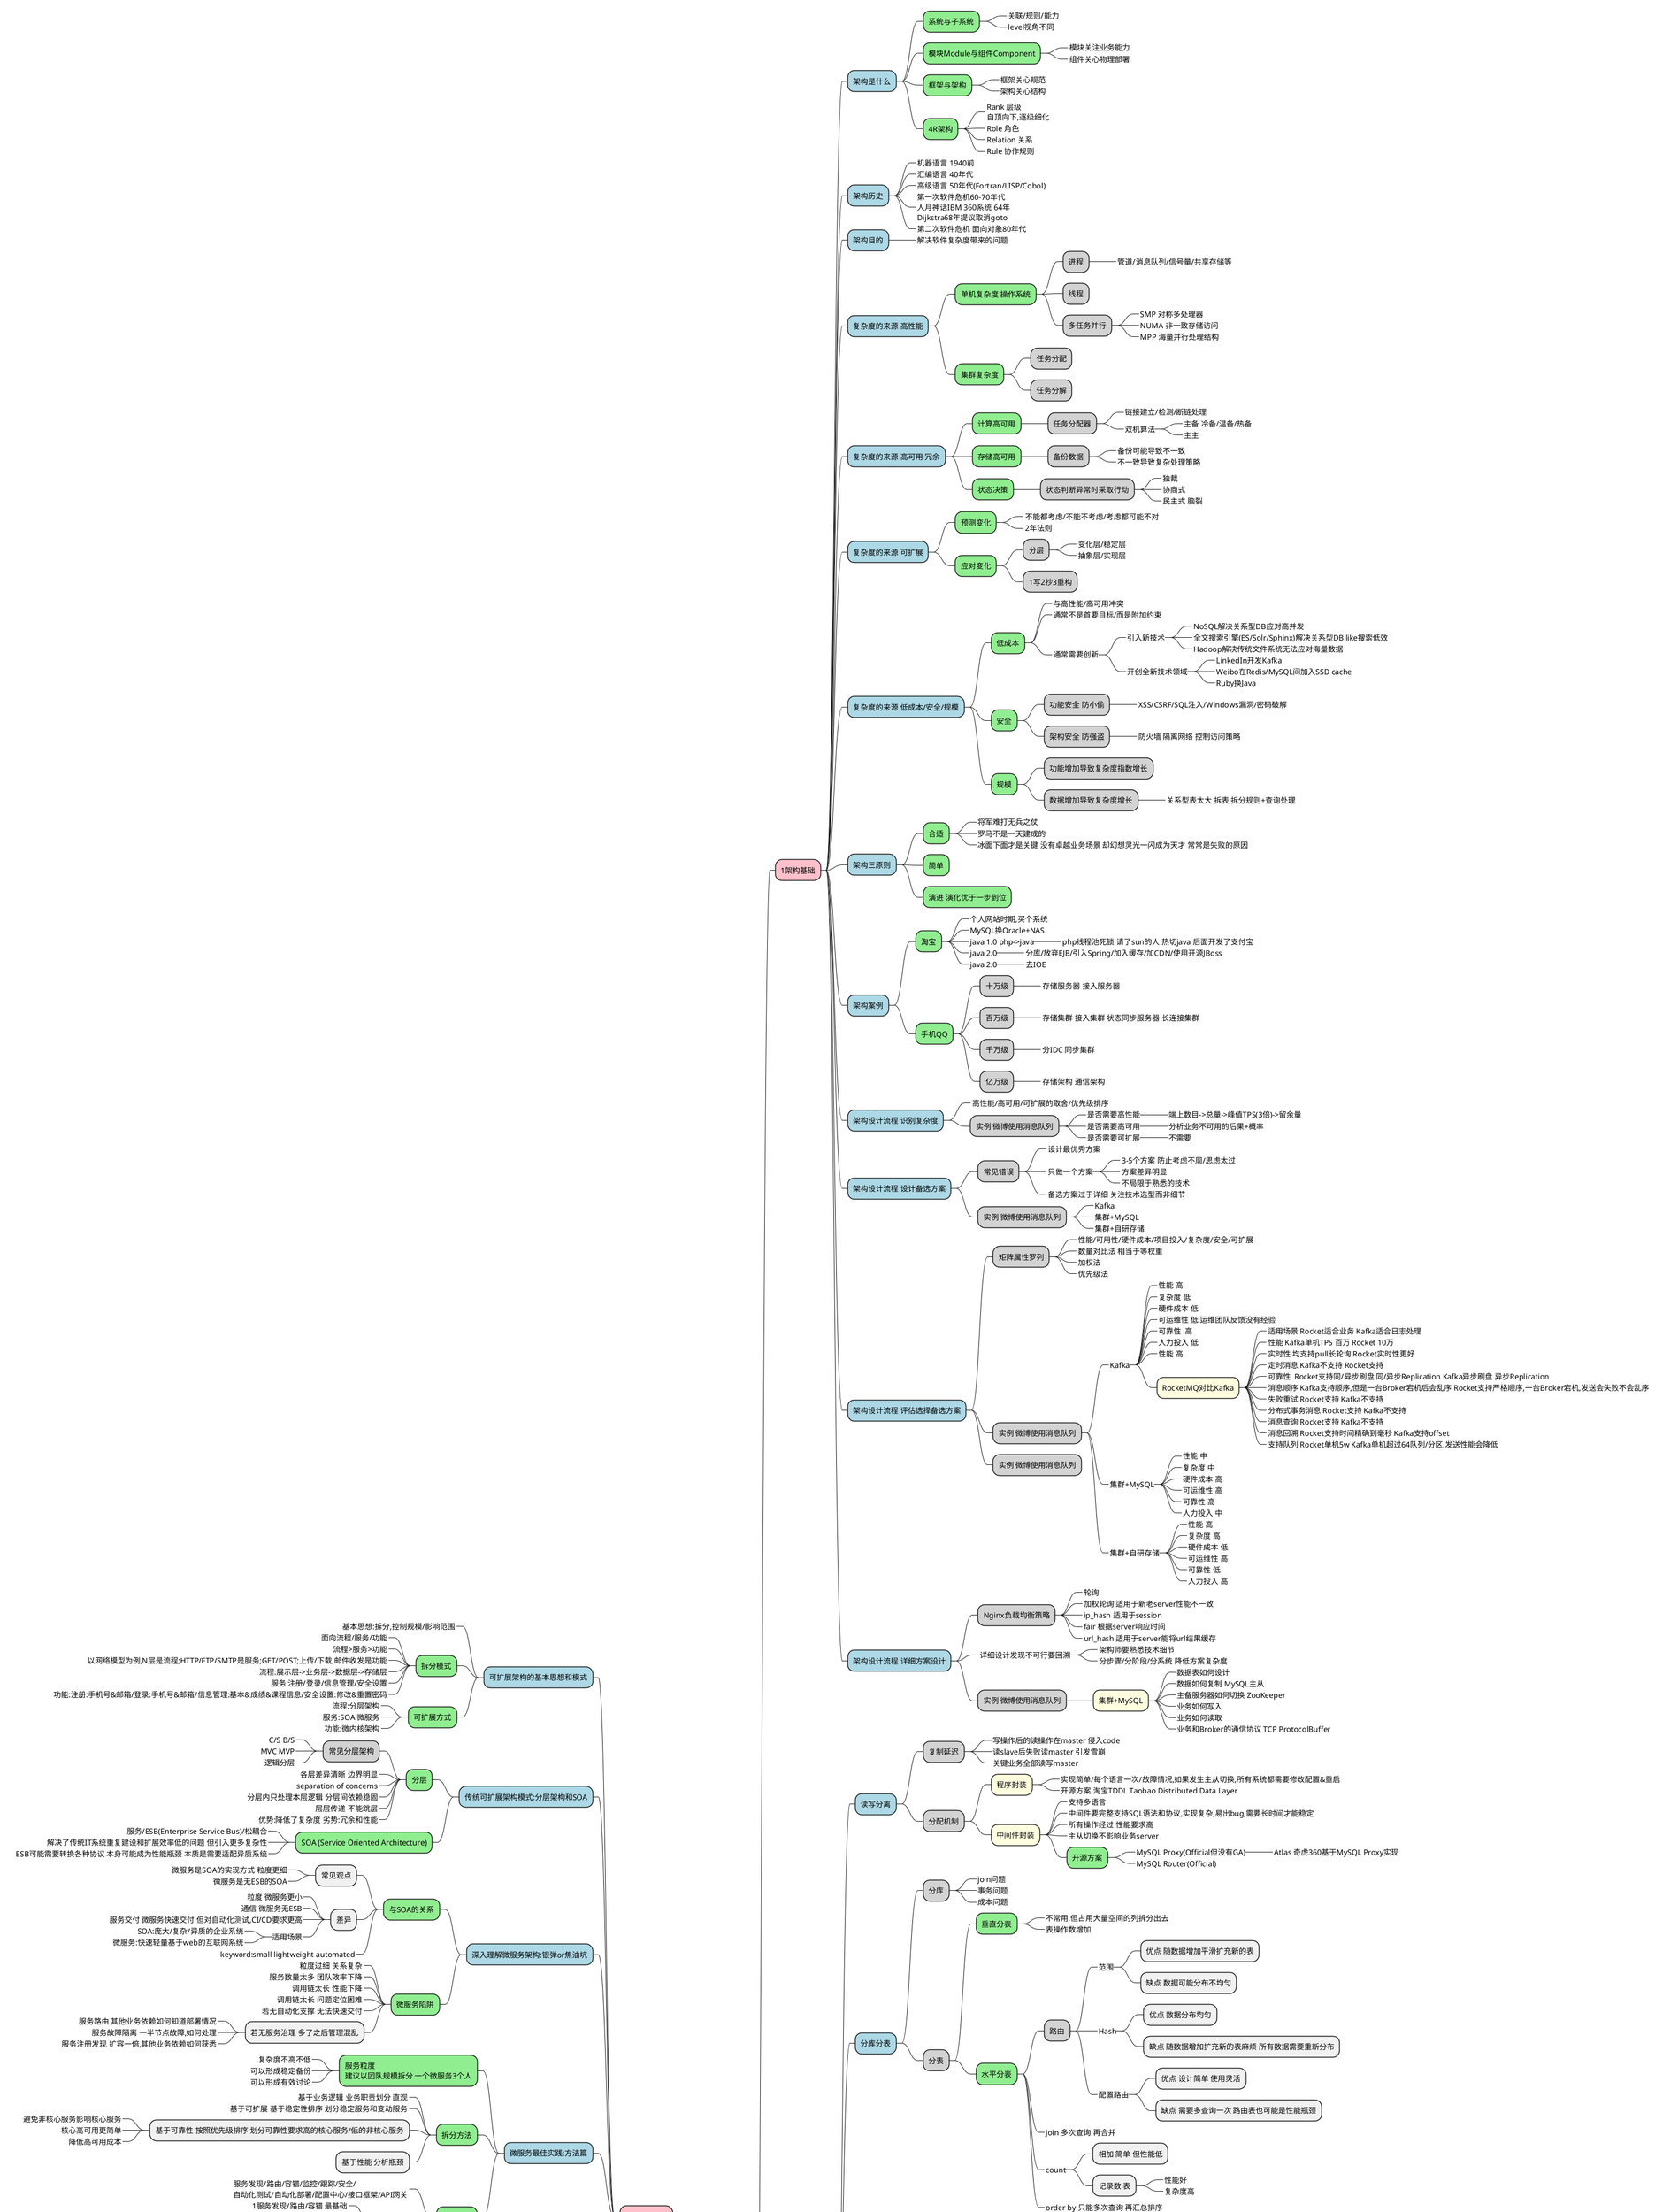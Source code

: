 @startmindmap
*[#orange] 架构基础\n判断和取舍
    *[#pink] 1架构基础
        *[#lightblue] 架构是什么
            *[#lightgreen] 系统与子系统
                *_ 关联/规则/能力
                *_ level视角不同
            *[#lightgreen] 模块Module与组件Component
                *_ 模块关注业务能力
                *_ 组件关心物理部署
            *[#lightgreen] 框架与架构
                *_ 框架关心规范
                *_ 架构关心结构
            *[#lightgreen] 4R架构
                *_ Rank 层级\n自顶向下,逐级细化
                *_ Role 角色
                *_ Relation 关系
                *_ Rule 协作规则
        *[#lightblue] 架构历史
            *_ 机器语言 1940前
            *_ 汇编语言 40年代
            *_ 高级语言 50年代(Fortran/LISP/Cobol)
            *_ 第一次软件危机60-70年代\n人月神话IBM 360系统 64年\nDijkstra68年提议取消goto
            *_ 第二次软件危机 面向对象80年代
        *[#lightblue] 架构目的
            *_ 解决软件复杂度带来的问题
        *[#lightblue] 复杂度的来源 高性能
            *[#lightgreen] 单机复杂度 操作系统
                *[#lightgrey] 进程
                    *_ 管道/消息队列/信号量/共享存储等
                *[#lightgrey] 线程
                *[#lightgrey] 多任务并行
                    *_ SMP 对称多处理器
                    *_ NUMA 非一致存储访问
                    *_ MPP 海量并行处理结构
            *[#lightgreen] 集群复杂度
                *[#lightgrey] 任务分配
                *[#lightgrey] 任务分解
        *[#lightblue] 复杂度的来源 高可用 冗余
            *[#lightgreen] 计算高可用
                *[#lightgrey] 任务分配器
                    *_ 链接建立/检测/断链处理
                    *_ 双机算法
                        *_ 主备 冷备/温备/热备
                        *_ 主主
            *[#lightgreen] 存储高可用
                *[#lightgrey] 备份数据
                    *_ 备份可能导致不一致
                    *_ 不一致导致复杂处理策略
            *[#lightgreen] 状态决策
                *[#lightgrey] 状态判断异常时采取行动
                    *_ 独裁
                    *_ 协商式
                    *_ 民主式 脑裂
        *[#lightblue] 复杂度的来源 可扩展
            *[#lightgreen] 预测变化
                *_ 不能都考虑/不能不考虑/考虑都可能不对
                *_ 2年法则
            *[#lightgreen] 应对变化
                *[#lightgrey] 分层
                    *_ 变化层/稳定层
                    *_ 抽象层/实现层
                *[#lightgrey] 1写2抄3重构
        *[#lightblue] 复杂度的来源 低成本/安全/规模
            *[#lightgreen] 低成本
                *_ 与高性能/高可用冲突
                *_ 通常不是首要目标/而是附加约束
                *_ 通常需要创新
                    *_ 引入新技术
                        *_ NoSQL解决关系型DB应对高并发
                        *_ 全文搜索引擎(ES/Solr/Sphinx)解决关系型DB like搜索低效
                        *_ Hadoop解决传统文件系统无法应对海量数据
                    *_ 开创全新技术领域
                        *_ LinkedIn开发Kafka
                        *_ Weibo在Redis/MySQL间加入SSD cache
                        *_ Ruby换Java
            *[#lightgreen] 安全
                *[#lightgrey] 功能安全 防小偷
                    *_ XSS/CSRF/SQL注入/Windows漏洞/密码破解
                *[#lightgrey] 架构安全 防强盗
                    *_ 防火墙 隔离网络 控制访问策略
            *[#lightgreen] 规模
                *[#lightgrey] 功能增加导致复杂度指数增长
                *[#lightgrey] 数据增加导致复杂度增长
                    *_ 关系型表太大 拆表 拆分规则+查询处理
        *[#lightblue] 架构三原则
            *[#lightgreen] 合适
                *_ 将军难打无兵之仗
                *_ 罗马不是一天建成的
                *_ 冰面下面才是关键 没有卓越业务场景 却幻想灵光一闪成为天才 常常是失败的原因
            *[#lightgreen] 简单
            *[#lightgreen] 演进 演化优于一步到位
        *[#lightblue] 架构案例
            *[#lightgreen] 淘宝
                *_ 个人网站时期,买个系统
                *_ MySQL换Oracle+NAS
                *_ java 1.0 php->java
                    *_ php线程池死锁 请了sun的人 热切java 后面开发了支付宝
                *_ java 2.0
                    *_ 分库/放弃EJB/引入Spring/加入缓存/加CDN/使用开源JBoss
                *_ java 2.0
                    *_ 去IOE
            *[#lightgreen] 手机QQ
                *[#lightgrey] 十万级
                    *_ 存储服务器 接入服务器
                *[#lightgrey] 百万级
                    *_ 存储集群 接入集群 状态同步服务器 长连接集群
                *[#lightgrey] 千万级
                    *_ 分IDC 同步集群
                *[#lightgrey] 亿万级
                    *_ 存储架构 通信架构
        *[#lightblue] 架构设计流程 识别复杂度
            *_ 高性能/高可用/可扩展的取舍/优先级排序
            *[#lightgrey] 实例 微博使用消息队列
                *_ 是否需要高性能
                    *_ 端上数目->总量->峰值TPS(3倍)->留余量
                *_ 是否需要高可用
                    *_ 分析业务不可用的后果+概率
                *_ 是否需要可扩展
                    *_ 不需要
        *[#lightblue] 架构设计流程 设计备选方案
            *[#lightgrey] 常见错误
                *_ 设计最优秀方案
                *_ 只做一个方案
                    *_ 3-5个方案 防止考虑不周/思虑太过
                    *_ 方案差异明显
                    *_ 不局限于熟悉的技术
                *_ 备选方案过于详细 关注技术选型而非细节
            *[#lightgrey] 实例 微博使用消息队列
                *_ Kafka
                *_ 集群+MySQL
                *_ 集群+自研存储
        *[#lightblue] 架构设计流程 评估选择备选方案
            *[#lightgrey] 矩阵属性罗列
                *_ 性能/可用性/硬件成本/项目投入/复杂度/安全/可扩展
                *_ 数量对比法 相当于等权重
                *_ 加权法
                *_ 优先级法
            *[#lightgrey] 实例 微博使用消息队列
                *_ Kafka
                    *_ 性能 高
                    *_ 复杂度 低
                    *_ 硬件成本 低
                    *_ 可运维性 低 运维团队反馈没有经验
                    *_ 可靠性  高
                    *_ 人力投入 低
                    *_ 性能 高
                    *[#lightyellow] RocketMQ对比Kafka
                        *_ 适用场景 Rocket适合业务 Kafka适合日志处理
                        *_ 性能 Kafka单机TPS 百万 Rocket 10万
                        *_ 实时性 均支持pull长轮询 Rocket实时性更好
                        *_ 定时消息 Kafka不支持 Rocket支持
                        *_ 可靠性  Rocket支持同/异步刷盘 同/异步Replication Kafka异步刷盘 异步Replication
                        *_ 消息顺序 Kafka支持顺序,但是一台Broker宕机后会乱序 Rocket支持严格顺序,一台Broker宕机,发送会失败不会乱序
                        *_ 失败重试 Rocket支持 Kafka不支持
                        *_ 分布式事务消息 Rocket支持 Kafka不支持
                        *_ 消息查询 Rocket支持 Kafka不支持
                        *_ 消息回溯 Rocket支持时间精确到毫秒 Kafka支持offset
                        *_ 支持队列 Rocket单机5w Kafka单机超过64队列/分区,发送性能会降低
                *_ 集群+MySQL
                    *_ 性能 中
                    *_ 复杂度 中
                    *_ 硬件成本 高
                    *_ 可运维性 高
                    *_ 可靠性 高
                    *_ 人力投入 中
                *_ 集群+自研存储
                    *_ 性能 高
                    *_ 复杂度 高
                    *_ 硬件成本 低
                    *_ 可运维性 高
                    *_ 可靠性 低
                    *_ 人力投入 高
            *[#lightgrey] 实例 微博使用消息队列
        *[#lightblue] 架构设计流程 详细方案设计
            *[#lightgrey] Nginx负载均衡策略
                *_ 轮询
                *_ 加权轮询 适用于新老server性能不一致
                *_ ip_hash 适用于session
                *_ fair 根据server响应时间
                *_ url_hash 适用于server能将url结果缓存
            *_ 详细设计发现不可行要回溯
                *_ 架构师要熟悉技术细节
                *_ 分步骤/分阶段/分系统 降低方案复杂度
            *[#lightgrey] 实例 微博使用消息队列
                *[#lightyellow] 集群+MySQL
                    *_ 数据表如何设计
                    *_ 数据如何复制 MySQL主从
                    *_ 主备服务器如何切换 ZooKeeper
                    *_ 业务如何写入
                    *_ 业务如何读取
                    *_ 业务和Broker的通信协议 TCP ProtocolBuffer
    *[#pink] 2高性能架构
        *[#lightblue] 读写分离
            *[#lightgrey] 复制延迟
                *_ 写操作后的读操作在master 侵入code
                *_ 读slave后失败读master 引发雪崩
                *_ 关键业务全部读写master
            *[#lightgrey] 分配机制
                *[#lightyellow] 程序封装
                    *_ 实现简单/每个语言一次/故障情况,如果发生主从切换,所有系统都需要修改配置&重启
                    *_ 开源方案 淘宝TDDL Taobao Distributed Data Layer
                *[#lightyellow] 中间件封装
                    *_ 支持多语言
                    *_ 中间件要完整支持SQL语法和协议,实现复杂,易出bug,需要长时间才能稳定
                    *_ 所有操作经过 性能要求高
                    *_ 主从切换不影响业务server
                    *[#lightgreen] 开源方案
                        *_ MySQL Proxy(Official但没有GA)
                            *_ Atlas 奇虎360基于MySQL Proxy实现
                        *_ MySQL Router(Official)
        *[#lightblue] 分库分表
            *[#lightgrey] 分库
                *_ join问题
                *_ 事务问题
                *_ 成本问题
            *[#lightgrey] 分表
                *[#lightgreen] 垂直分表
                    *_ 不常用,但占用大量空间的列拆分出去
                    *_ 表操作数增加
                *[#lightgreen] 水平分表
                    *[#lightgrey] 路由
                        *_ 范围
                            * 优点 随数据增加平滑扩充新的表
                            * 缺点 数据可能分布不均匀
                        *_ Hash
                            * 优点 数据分布均匀
                            * 缺点 随数据增加扩充新的表麻烦 所有数据需要重新分布
                        *_ 配置路由
                            * 优点 设计简单 使用灵活
                            * 缺点 需要多查询一次 路由表也可能是性能瓶颈
                    *_ join 多次查询 再合并
                    *_ count
                        * 相加 简单 但性能低
                        * 记录数 表
                            *_ 性能好
                            *_ 复杂度高
                    *_ order by 只能多次查询 再汇总排序
        *[#lightblue] NoSQL
            *[#lightgreen] 关系型DB的问题
                * 关系型存储行数据 无法支持复杂数据结构
                * schema强约束 扩展不便
                * 大数据场景IO较高 即使只对一列运算 整行数据进入内存
                * 全文搜索功能弱 like整表扫描
            *[#lightgreen] NoSQL的优势 牺牲ACID获得
            *[#lightgreen] KV存储 复杂数据结构 Redis
                * 事务仅支持I/C无法保证A/D
            *[#lightgreen] 文档数据库 解决强schema约束 MongoDB
                *_ 新增字段简单 历史数据不会出错 支持复杂数据结构
                *_ 不支持事务
                *_ 不支持join
            *[#lightgreen] 列式数据库 大数据IO问题 HBase
                *_ 节省IO 操作列不需要读整行数据
                *_ 数据压缩比高 列数据相似度更高
                *_ 频繁更新多个列时 可能有性能问题 因为多个列存储在磁盘不连续空间 随机写效率差
                *_ 因为压缩率高 更新需要解压缩更新再压缩
            *[#lightgreen] 全文搜索引擎 全文搜索能力 ElasticSearch
                *_ 基本原理 inverted index 正排是文档到单词
        *[#lightblue] 缓存架构
            *_ 单机MemCache tps 5万以上
            *[#lightgreen] 缓存穿透
                *_ 数据不存在 放逻辑空值预防
                *_ 缓存数据生成成本高
                    *_ 识别爬虫禁止访问 可能影响SEO(搜索引擎优化)和推广
                    *_ 监控识别 及时处理
            *[#lightgreen] 缓存雪崩
                *_ 更新锁 只有一个线程能更新缓存, 分布式情况可能需要分布式锁
                *_ 后台更新 缓存预热
            *[#lightgreen] 缓存热点
                *_ 多缓存节点 过期时间范围内随机
        *[#lightblue] 单服务器 PPC&TPC
            *[#lightgreen] 性能关键 并发模型
                *_ 如何处理连接
                *_ 如何处理请求
                *_ IO模型 阻塞与否/同步与否
                *_ 进程模型 单进程/多进程/多线程
            *[#lightgreen] PPC(Process Per Connection)
                * 流程
                    *_ 父进程 socket bind listen accept fork close
                    *_ 子进程 read 业务处理 write close
                * 问题
                    *_ fork代价高
                    *_ 进程通信复杂 IPC(Interprocess Communication)
                    *_ 并发不高 最多几百
                * pre-fork
                    * 优点 省去fork操作
                    * 缺点 惊群(Linux 2.6+解决)
                    * Apache MPM pre-fork 支持256连接
            *[#lightgreen] TPC(Thread Per Connection)
                * 流程
                    *_ 父进程 socket bind listen accept p-thread
                    *_ 子线程 read 业务处理 write close
                * 优点 解决 fork代价高/进程间通信复杂
                * 缺点 创建线程也有代价/线程间共享&互斥复杂/多线程互相影响(单线程可能导致进程退出)
                * pre-thread
                    * Apache MPM worker 默认支持16*25=400并发线程
        *[#lightblue] 单服务器 Reactor&Proactor
                
        *[#lightblue] 负载均衡 分类及架构
            *[#lightgreen] 负载均衡不只是为了业务单元的负载达到均衡状态/本质是业务分配器
            *[#lightgreen] DNS负载均衡 地理级别
                *_ 简单/成本低/就近访问 提升速度
                *_ 更新不及时/扩展性差/分配策略简单
            *[#lightgreen] 硬件负载均衡 F5/A10 集群级别
                *_ 功能&性能强(百万级)/稳定性好/支持安全防护
                *_ 价格高/扩展能力差
            *[#lightgreen] 软件负载均衡 机器级别
                *_ Nginx&LVS
                    *_ Nginx软件7层
                    *_ Linux内核4层
                    *_ 协议和灵活性 Nginx支持http/Email协议 LVS协议无关,都可以做,例如聊天/数据库
                *_ 简单/便宜/灵活
                *_ 性能一般(Nginx5w,LVS10w级)/功能没有硬件强/一般不具备安全功能(防火墙和防DDos攻击等)
        *[#lightblue] 负载均衡算法
            *[#lightgreen] 任务平分类/负载均衡类/性能最优/Hash类
            *[#lightgreen] 轮询 简单/不关心服务器状态
            *[#lightgreen] 加权轮询 解决机器能力不一致
            *[#lightgreen] 负载最低优先 感知机器状态/复杂
            *[#lightgreen] 性能最优类
                *_ 全部统计响应时间 本身也消耗性能
                *_ 部分统计 确定合适采样率 本身复杂
                *_ 统计周期如何确认 比较复杂
            *[#lightgreen] 任务平分类/负载均衡类/性能最优/Hash类
            *[#lightgreen] Hash类
                *_ 源地址
                *_ 业务ID
    *[#pink] 3高可用架构
        *[#lightblue] CAP理论
            *[#lightgreen] 分布式系统(inter-connected & share-data)在读写操作时,无法CAP三项全选
            *[#lightgreen] C consistency 一致性 对指定客户端来说,读操作保证返回最新写操作结果
            *[#lightgreen] A availability 可用性 非故障节点在合理时间返回合理响应
            *[#lightgreen] P partition tolerance 分区容忍性 网络分区后系统可以继续function
            *[#lightgreen] 逻辑上CA不可选 只能CP or AP
        *[#lightblue] CAP细节
            *[#lightgreen] CAP细节
                *_ CAP关注的是data not system
                *_ CAP是忽略网络延迟的
                *_ 既要考虑分区时CP or AP, 更要考虑不分区时尽量CA
                *_ 为分区恢复做准备
            *[#lightgreen] ACID
            *[#lightgreen] BASE
                *_ Basically Available 损失部分 保证核心
                *_ Soft State 即不一致
                *_ Eventually Consistency
        *[#lightblue] FMEA方法 排除可用性隐患
            *[#lightgreen] 介绍
                *_ Failure mode and effects analysis
                *_ 给出初始架构设计图
                *_ 假设某个部件出故障
                *_ 分析影响
                *_ 根据分析做优化
            *_ 功能点 用户视角而非系统各个模块功能划分
            *_ 故障模式 故障点/故障形式 只关注现象,暂不关注原因 多量化描述
            *_ 故障影响 偶尔不可用/完全不可用/部分用户不可用/响应慢/结果出错 多量化描述
            *[#lightgreen] 严重程度 致命/高/中/低/无 五档
                *_ 严重程度 = 功能点重要程度*故障影响范围*功能点受损程度
            *[#lightgreen] 原因
                *_ 概率不同
                *_ 检测手段不同
                *_ 处理措施不同
            *[#lightgreen] 概率 高/中/低
                *_ 硬件
                *_ 开源系统
                *_ 自研系统
            *_ 风险程度 严重程度*概率
            *_ 已有措施 告警/容错/自恢复
            *_ 规避措施 技术手段/管理手段
            *_ 解决措施
            *_ 后续规划
            *_ FMEA实战
        *[#lightblue] 高可用存储 双机架构
            *_ 数据如何复制/节点职责/应对复制延迟/应对复制中断
            *[#lightgreen] 主备复制
                *_ 简单 只需复制数据 无需判断状态
                *_ 备机仅备份,浪费资源 故障需要人工干预
            *[#lightgreen] 主从复制
                *_ 主机故障,不影响读 发挥了硬件性能
                *_ 复杂 延迟可能导致不一致 故障需要人工干预
            *[#lightgreen] 双机切换
                *_ 主备状态判断
                    *_ 状态传递渠道
                    *_ 状态检测内容
                *_ 切换决策 时机/策略/自动程度
                *_ 数据冲突解决
                *_ 互连式 自动决定主机 依赖状态传递渠道
                *_ 中介式 状态决策更简单 中介高可用 MongoDB ReplicaSet
                *_ 模拟式 实现简单 状态信息少,决策可能有偏差
            *[#lightgreen] 主主复制 无需状态信息传递/状态决策/状态切换 但数据要双向复制 适用于临时性/可丢失/可覆盖
        *[#lightblue] 高可用存储 集群和分区
            *[#lightgreen] 数据集群
                *[#lightgrey] 数据集中
                    *_ 如何复制给备机 多通道:主机压力大/数据一致性难保证
                    *_ 如何检查主机状态
                    *_ 如何决定新的主机
                *[#lightgrey] 数据分散
                    *_ 均衡性
                    *_ 容错性
                    *_ 可伸缩性
                    *_ 执行数据分配角色
                        *_ Hadoop nameNode
                        *_ ElasticSearch masterNode
            *[#lightgreen] 数据分区
                *[#lightgrey] 考量
                    *_ 数据量 直接决定分区规则的复杂度
                    *_ 分区规则 地理级别 业务范围/成本
                    * 复制规则
                        *_ 集中式 设计简单/容易扩展/成本高
                        *_ 互备式 设计复杂/扩展麻烦/成本低
                        *_ 独立式 设计简单,互不影响/扩展容易/成本高
        *[#lightblue] 如何设计计算高可用
            *[#lightgreen] 复杂度主要体现在任务管理方面
                *_ 哪些服务器可以执行任务
                *_ 任务如何重新执行
                *_ 需要逻辑上的任务分配角色
            *[#lightgreen] 主备 简单
                *_ 冷备 节省能源 切换时间长
                *_ 温备 服务已经启动,但不对外暴露
            *[#lightgreen] 主从
                *_ 从机也执行 发挥硬件性能
                *_ 任务分类,更复杂
            *[#lightgreen] 集群
                *_ 主备/主从 需要人工切换 集群自动完成切换
                *[#lightgrey] 对称集群 所有server角色一样
                    *_ 即负载均衡
                    *_ 需要分配策略
                    *_ 需要检测server状态
                *[#lightgrey] 非对称集群
                    *_ 任务分配更复杂
                    *_ 角色分配实现更复杂
        *[#lightblue] 业务高可用 异地多活
            *_ 复杂度高 成本高
            *[#lightgreen] 同城异区
                *_ 延迟低
                *_ 防机房级别故障
            *[#lightgreen] 跨城异地
                *_ 防极端灾难
                *_ 信号在光纤差不多20wkm/s
                *_ 北京到广州RTT(Round Trip Time) 50ms
                *_ 数据一定会不一致
            *[#lightgreen] 跨国异地
                *_ 服务不同区
                *_ 只读业务
        *[#lightblue] 异地多活 4大技巧
            *[#lightgreen] 保证核心业务的异地多活
                *_ 以账号系统为例,登录是核心功能,注册和用户信息不是
            *[#lightgreen] 保证核心数据的最终一致
                *_ 加快同步速度,例如搭建高速网络 cost高
                *_ 只同步核心数据
                *_ 只保证最终一致
            *[#lightgreen] 采用多种手段同步数据
                *_ 消息队列
                *_ 二次读取
                *_ 存储系统同步方式
                *_ 回源读取
                *_ 重新生成数据
            *[#lightgreen] 只保证绝大多数用户的异地多活
                *_ trade off有的点只能sacrifice
                *_ 挂公告
                *_ 事后补偿
                *_ 补充体验
        *[#lightblue] 异地多活设计4步走
            *[#lightgreen] 业务分级
                *_ 访问量大 核心业务 产生大量收入
            *[#lightgreen] 数据分类
                *_ 数据量
                *_ 唯一性
                *_ 实时性
                *_ 可丢失性
                *_ 可恢复性
            *[#lightgreen] 数据同步
                *_ 消息队列
                *_ 重复生成
                *_ 存储系统同步
            *[#lightgreen] 异常处理
                * 目的
                    *_ 问题发生时,避免少量数据异常导致整体业务不可用
                    *_ 问题恢复后,修正异常数据
                    *_ 安抚用户,弥补用户损失
                * 多通道同步
                    *_ 一般双通道即可
                    *_ 不能用相同的网络连接
                    *_ 数据可覆盖
                * 同步和访问结合
                    *_ 数据有路由规则
                    *_ 不能用相同的网络连接
                    *_ 数据优先本地 适合实时性要求高的数据
                * 日志记录 用于数据恢复
                    *_ 服务器上,数据库中保存日志
                    *_ 本地独立系统保存日志
                    *_ 日志异地保存
                *_ 用户补偿 给代金券/红包
        *[#lightblue] 如何应对接口级故障
            *_ 主要原因系统压力大,负载太高,无法快速处理,引发更多后续问题
                *_ 内部原因 bug/数据库慢查询/逻辑不完善导致内存耗尽
                *_ 外部原因 黑客/促销or抢购/三方系统请求量大/三方系统响应慢
            *[#lightgreen] 降级 丢卒保车
                *_ 系统后门降级 成本低 需要一台台操作服务器
                *_ 独立降级系统 降级到单独系统
            *[#lightgreen] 熔断
                *_ 降级处理内部系统故障 熔断处理外部系统故障
                *_ 需要统一API调用层
                *_ 阈值设计
            *[#lightgreen] 限流
                *[#lightgrey] 基于请求
                    *_ 限制总量
                    *_ 限制时间量
                    *_ 难点在合理阈值 适用于业务功能相对简单的系统
                *[#lightgrey] 基于资源
                    *_ CPU占有率/队列长度
                    *_ 难点在如何确定关键资源,如何设定合理阈值
                *[#lightgrey] 限流算法
                    *[#lightyellow] 时间窗
                        *_ 固定时间窗 简单 但存在临界点问题
                        *_ 滑动时间窗 效果更好 实现更复杂
                    *[#lightyellow] 桶
                        *_ 漏桶
                            *_  流入速率不固定/匀速流出/桶满丢弃
                            *_  总量控制 桶大小是关键
                            *_  突发流量丢弃少 桶能缓存请求
                            *_  桶大小不易动态调整
                            *_  无法控制流出速度
                            *_  适用于瞬时高并发(秒杀)
                        *_ 令牌桶
                            *_  固定速度放入桶内令牌/业务请求先拿牌/拿不到牌丢弃
                            *_  速率控制
                            *_  突发流量丢弃相对多,因为桶内不能累积太多令牌
                            *_  速率可动态调整
                            *_  实现相对复杂
                            *_  适用于控制访问第三方/控制自己处理速度
            *[#lightgreen] 排队
                *_ 实际是限流的变种
                *_ 12306 排队/调度/服务模块
left side
    *[#pink] 4可扩展架构
        *[#lightblue] 可扩展架构的基本思想和模式
            *_ 基本思想:拆分,控制规模/影响范围
            *[#lightgreen] 拆分模式
                *_ 面向流程/服务/功能
                *_ 流程>服务>功能
                *_ 以网络模型为例,N层是流程;HTTP/FTP/SMTP是服务;GET/POST;上传/下载;邮件收发是功能
                *_ 流程:展示层->业务层->数据层->存储层
                *_ 服务:注册/登录/信息管理/安全设置
                *_ 功能:注册:手机号&邮箱/登录:手机号&邮箱/信息管理:基本&成绩&课程信息/安全设置:修改&重置密码
            *[#lightgreen] 可扩展方式
                *_ 流程:分层架构
                *_ 服务:SOA 微服务
                *_ 功能:微内核架构
        *[#lightblue] 传统可扩展架构模式:分层架构和SOA
            *[#lightgreen] 分层
                *[#lightgrey] 常见分层架构
                    *_ C/S B/S
                    *_ MVC MVP
                    *_ 逻辑分层
                *_ 各层差异清晰 边界明显
                *_ separation of concerns
                *_ 分层内只处理本层逻辑 分层间依赖稳固
                *_ 层层传递 不能跳层
                *_ 优势:降低了复杂度 劣势:冗余和性能
            *[#lightgreen] SOA (Service Oriented Architecture)
                *_ 服务/ESB(Enterprise Service Bus)/松耦合
                *_ 解决了传统IT系统重复建设和扩展效率低的问题 但引入更多复杂性
                *_ ESB可能需要转换各种协议 本身可能成为性能瓶颈 本质是需要适配异质系统
        *[#lightblue] 深入理解微服务架构:银弹or焦油坑
            *[#lightgreen] 与SOA的关系
                * 常见观点
                    *_ 微服务是SOA的实现方式 粒度更细
                    *_ 微服务是无ESB的SOA
                * 差异
                    *_ 粒度 微服务更小
                    *_ 通信 微服务无ESB
                    *_ 服务交付 微服务快速交付 但对自动化测试,CI/CD要求更高
                    *_ 适用场景
                        *_ SOA:庞大/复杂/异质的企业系统
                        *_ 微服务:快速轻量基于web的互联网系统
                *_ keyword:small lightweight automated
            *[#lightgreen] 微服务陷阱
                *_ 粒度过细 关系复杂
                *_ 服务数量太多 团队效率下降
                *_ 调用链太长 性能下降
                *_ 调用链太长 问题定位困难
                *_ 若无自动化支撑 无法快速交付
                * 若无服务治理 多了之后管理混乱
                    *_ 服务路由 其他业务依赖如何知道部署情况
                    *_ 服务故障隔离 一半节点故障,如何处理
                    *_ 服务注册发现 扩容一倍,其他业务依赖如何获悉
        *[#lightblue] 微服务最佳实践:方法篇
            *[#lightgreen] 服务粒度\n建议以团队规模拆分 一个微服务3个人
                *_ 复杂度不高不低
                *_ 可以形成稳定备份
                *_ 可以形成有效讨论
            *[#lightgreen] 拆分方法
                *_ 基于业务逻辑 业务职责划分 直观
                *_ 基于可扩展 基于稳定性排序 划分稳定服务和变动服务
                * 基于可靠性 按照优先级排序 划分可靠性要求高的核心服务/低的非核心服务
                    *_ 避免非核心服务影响核心服务
                    *_ 核心高可用更简单
                    *_ 降低高可用成本
                * 基于性能 分析瓶颈
            *[#lightgreen] 基础设施
                *_ 服务发现/路由/容错/监控/跟踪/安全/\n自动化测试/自动化部署/配置中心/接口框架/API网关
                * 优先级
                    *_ 1服务发现/路由/容错 最基础
                    *_ 2接口框架/API网关 接口框架提升内部开发效率/API网关提升与外部服务对接效率
                    *_ 3自动化测试/自动化部署/配置中心 提升测试运维效率
                    *_ 4服务监控/跟踪/安全 进一步提升运维效率
                    *_ 节点越多,3和4越重要,节点较少时,可人工支撑
        *[#lightblue] 微服务最佳实践:基础设施篇
            *[#lightgreen] 自动化测试
                *_ code级别单元测试
                *_ 系统级集成测试
                *_ 系统间接口测试
            *[#lightgreen] 自动化部署
                *_ 版本管理
                *_ 资源(机器/虚拟机)管理
                *_ 部署操作
                *_ 回退操作
            *[#lightgreen] 配置中心
                *_ 版本管理
                *_ 修改
                *_ 节点管理
                *_ 配置同步
                *_ 配置推送
            *_ 接口框架 RESTFUL/RPC
            *[#lightgreen] API网关
                *_ 接入鉴权 Authentication
                *_ 权限控制 Authorization
                *_ 传输加密
                *_ 请求路由
                *_ 流量控制
            *[#lightgreen] 服务发现
                *_ 自理式 微服务自己完成服务发现
                *_ 代理式 微服务调用有负载均衡系统 实现简单,但有可用性/性能风险
                *_ 核心是服务注册表 记录节点配置和状态,节点启动时注册到服务注册表
            *[#lightgreen] 服务路由
                *_ 随机/轮询/最小压力/最小连接数路由
            *[#lightgreen] 服务容错
                *_ 请求重试/流控/服务隔离
                *_ 通常集成在服务发现/路由系统中
            *[#lightgreen] 服务监控
                *_ 实时搜集信息并分析,减少了处理时间
                *_ 在分析结果上预警,降低问题影响范围和时间
                *_ 因为需要搜集/分析大量数据,通常独立系统,不推荐集成在服务发现/API网关系统中
            *[#lightgreen] 服务跟踪
                *_ 监控(宏观)关注 记录请求次数/响应时间平均值/响应时间最高值/错误码分布
                *_ 跟踪(微观)关注 某次请求的发起/响应时间,错误码,输入,输出,串联信息
            *[#lightgreen] 服务安全
                *_ 接入/数据/传输安全
                *_ 安全策略可以配置在配置中心
        *[#lightblue] 微内核架构详
            *[#lightgreen] 简介
                *_ MicroKernel又称Plug-in 通常基于product-based(多个版本,需要下载使用,对应web-based)
            *[#lightgreen] 基本架构
                *_ Core System(模块加载和模块通信)/plug-in modules(业务逻辑)
                *_ Core System功能稳定
                * 设计关键点
                    *_ 插件管理 插件注册表
                    *_ 插件连接 插件和核心的连接规范
                    *_ 插件通信 类比计算机的主板总线
            *[#lightgreen] OSGi Open Services Gateway initiative
                *_ Module层 Bundle MANIFEST.MF
                *_ LifeCycle层 定义Bundle的生命周期操作
                *_ Service层 提供服务注册,此处实际上是插件间通信机制
            *[#lightgreen] 规则引擎
                *_ 可扩展/易理解/高效率
                *_ 常见的是Drools Java编写 基于Rete算法
                *_ 社区活跃/执行快速/与Java Rule Engine API(JSR-94)兼容
                *_ 提供基于Web的BRMS(Business Rule Management System) Guvnor 提供规则管理知识库,可以实现规则版本控制/在线修改&编译
    *[#pink] 5架构实战
        *[#lightblue] 如何判断技术演进方向
            *_ 潮流派/保守派/跟风派
            *_ 潮流派 容易白鼠&资源浪费/保守派 落后/跟风派 没风可跟&邯郸学步
            *_ 演进动力:业务发展 市场/技术/管理 都是支持业务
            *_ 业务分两类 产品类(如iPhone)/服务类(如微信)
            *_ 产品类 技术创新推动业务发展 主推"功能"
            *_ 服务类 业务发展推动技术发展 主推"规模"
            *_ "规模"成为决定因素后 服务模式创新成为业务发展的核心驱动力
            *_ 技术演进的模式就是对业务发展阶段做判断
        *[#lightblue] 技术演进模式
            *_ 不同时期差异主要在 复杂性/用户规模
            *_ 初创期 业务:创新 技术:快
            *[#lightgreen] 发展期
                *_ 堆功能期
                *_ 优化期 好处是快 确定是可能过不了多久又撑不住
                *_ 架构期 主要是拆 好处是可以撑很久 缺点是动作大,耗时长,对业务影响大
            *[#lightgreen] 竞争期
                *_ 重复造轮子/交互一团麻
                * 平台化:解决重复造轮子
                    *_ 存储平台化 淘宝TFS/京东JFS
                    *_ 数据库平台化 淘宝TDDL/百度DBproxy
                    *_ 缓存平台化 Twitter Twemproxy/豆瓣 BeansDB/腾讯 TTC
                * 服务化:解决系统交互问题
                    *_ 消息队列 阿里RocketMQ/LinkedIn Kafka
                    *_ 服务框架 Facebook thrift/淘宝Dubbo
            *_ 成熟期 细节求精优化 无固定套路
            *_ 用户规模 性能/可用性 量变到质变
            *_ timing 问题将发而未发
        *[#lightblue] 存储层技术
            *[#lightgreen] 框架
                *_ 业务层 网购/IM/搜索
                *_ 用户层 用户管理/消息推送/存储云/图片云
                *_ 网络层 负载均衡/CDN/多机房/多中心
                *_ 服务层 配置中心/服务中心/消息队列
                *_ 开发层 开发框架/服务器/容器
                *_ 存储层 SQL/NoSQL/小文件/大文件
                *_ 测试/运维/数据/管理平台
            *[#lightgreen] SQL
                * 中间件
                    *_ 百度DBproxy/淘宝TDDL
                    *_ 开源方案:MySQL Router/360Atlas
                *_ 大公司SQL平台:如OceanBase
            *[#lightgreen] NoSQL
                * 大公司平台
                    *_ 资源动态分配
                    *_ 资源自动管理
                    *_ 故障自动处理
            *[#lightgreen] 小文件
                *_ 不一定需要规模很大,公司起步就可以做
                *_ 开源方案封装 Hbase/Hadoop/HyperTable/FastDFS
                *_ 淘宝TFS/京东JFS/FaceBook Haystack
            *[#lightgreen] 大文件
                *_ Google BigTable/MapReduce/GFS
                *_ Yahoo开源Hadoop/HDFS/HBase/Hive/Storm
                *_ 大公司基于开源封装:淘宝云梯系统/腾讯TDW
        *[#lightblue] 开发层/服务层技术
        *[#lightblue] 网络层技术
        *[#lightblue] 用户层/业务层技术
        *[#lightblue] 平台技术
        *[#lightblue] 有的放矢
        *[#lightblue] 合纵连横
        *[#lightblue] 运筹帷幄
        *[#lightblue] 开源项目选择/使用/二次开发
        *[#lightblue] App架构演进
        *[#lightblue] 架构设计文档template
        *[#lightblue] 如何画出优秀的软件系统架构图
    *[#pink] 6特别放送
    *[#pink] 7结课测试
@endmindmap